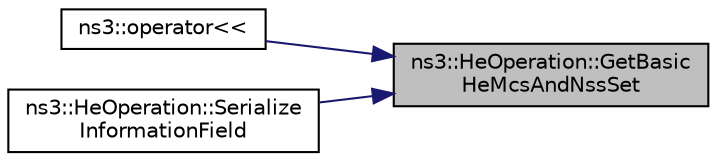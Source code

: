 digraph "ns3::HeOperation::GetBasicHeMcsAndNssSet"
{
 // LATEX_PDF_SIZE
  edge [fontname="Helvetica",fontsize="10",labelfontname="Helvetica",labelfontsize="10"];
  node [fontname="Helvetica",fontsize="10",shape=record];
  rankdir="RL";
  Node1 [label="ns3::HeOperation::GetBasic\lHeMcsAndNssSet",height=0.2,width=0.4,color="black", fillcolor="grey75", style="filled", fontcolor="black",tooltip="Return the Basic HE-MCS And Nss field in the HE Operation information element."];
  Node1 -> Node2 [dir="back",color="midnightblue",fontsize="10",style="solid",fontname="Helvetica"];
  Node2 [label="ns3::operator\<\<",height=0.2,width=0.4,color="black", fillcolor="white", style="filled",URL="$namespacens3.html#a26c294ae53d30d0a5edf912030af4a7d",tooltip="output stream output operator"];
  Node1 -> Node3 [dir="back",color="midnightblue",fontsize="10",style="solid",fontname="Helvetica"];
  Node3 [label="ns3::HeOperation::Serialize\lInformationField",height=0.2,width=0.4,color="black", fillcolor="white", style="filled",URL="$classns3_1_1_he_operation.html#a608ec0620e24e2df3fb8204b41c0b093",tooltip="Serialize information (i.e., the body of the IE, not including the Element ID and length octets)"];
}
